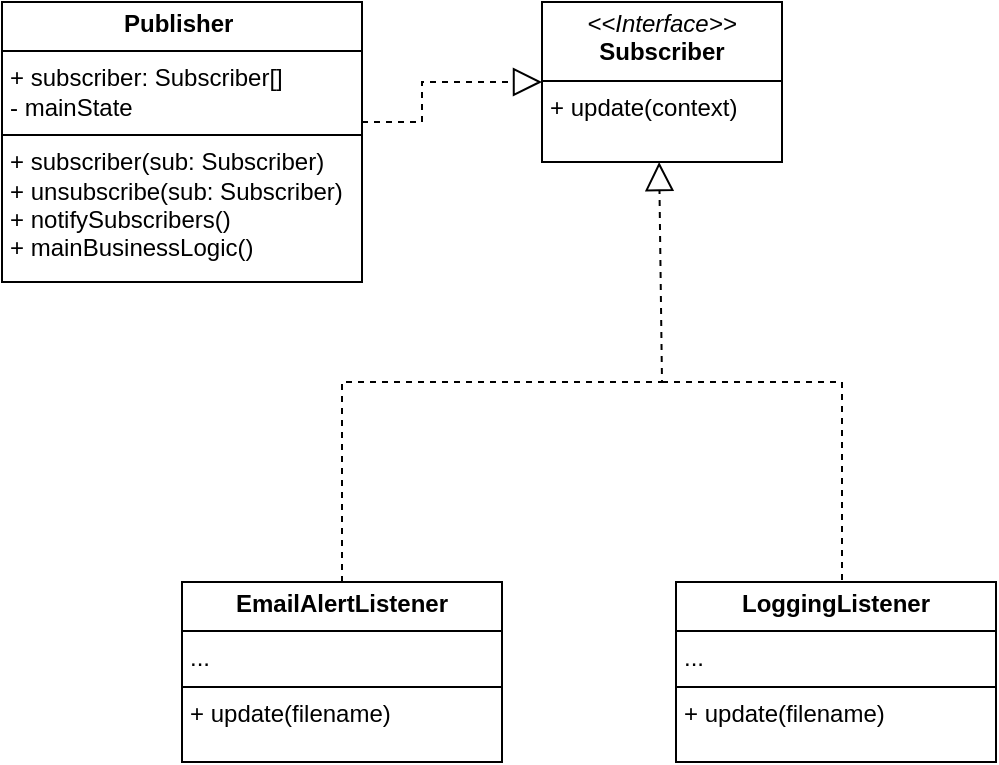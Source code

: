 <mxfile version="24.4.0" type="device">
  <diagram name="Página-1" id="fMEDOFoD8EXduvIHdM7D">
    <mxGraphModel dx="933" dy="397" grid="1" gridSize="10" guides="1" tooltips="1" connect="1" arrows="1" fold="1" page="1" pageScale="1" pageWidth="827" pageHeight="1169" math="0" shadow="0">
      <root>
        <mxCell id="0" />
        <mxCell id="1" parent="0" />
        <mxCell id="-chDTJRPYKtYVfhPQJ4H-1" value="&lt;p style=&quot;margin:0px;margin-top:4px;text-align:center;&quot;&gt;&lt;b&gt;Publisher&amp;nbsp;&lt;/b&gt;&lt;/p&gt;&lt;hr size=&quot;1&quot; style=&quot;border-style:solid;&quot;&gt;&lt;p style=&quot;margin:0px;margin-left:4px;&quot;&gt;+ subscriber: Subscriber[]&lt;/p&gt;&lt;p style=&quot;margin:0px;margin-left:4px;&quot;&gt;- mainState&lt;/p&gt;&lt;hr size=&quot;1&quot; style=&quot;border-style:solid;&quot;&gt;&lt;p style=&quot;margin:0px;margin-left:4px;&quot;&gt;+ subscriber(sub: Subscriber)&lt;/p&gt;&lt;p style=&quot;margin:0px;margin-left:4px;&quot;&gt;+ unsubscribe(sub: Subscriber)&lt;/p&gt;&lt;p style=&quot;margin:0px;margin-left:4px;&quot;&gt;+ notifySubscribers()&lt;/p&gt;&lt;p style=&quot;margin:0px;margin-left:4px;&quot;&gt;+ mainBusinessLogic()&lt;/p&gt;&lt;p style=&quot;margin:0px;margin-left:4px;&quot;&gt;&amp;nbsp;&lt;/p&gt;&lt;p style=&quot;margin:0px;margin-left:4px;&quot;&gt;&lt;br&gt;&lt;/p&gt;" style="verticalAlign=top;align=left;overflow=fill;html=1;whiteSpace=wrap;" parent="1" vertex="1">
          <mxGeometry x="330" y="350" width="180" height="140" as="geometry" />
        </mxCell>
        <mxCell id="-chDTJRPYKtYVfhPQJ4H-4" value="&lt;p style=&quot;margin:0px;margin-top:4px;text-align:center;&quot;&gt;&lt;i&gt;&amp;lt;&amp;lt;Interface&amp;gt;&amp;gt;&lt;/i&gt;&lt;br&gt;&lt;b&gt;Subscriber&lt;/b&gt;&lt;/p&gt;&lt;hr size=&quot;1&quot; style=&quot;border-style:solid;&quot;&gt;&lt;p style=&quot;margin:0px;margin-left:4px;&quot;&gt;+ update(context)&lt;/p&gt;" style="verticalAlign=top;align=left;overflow=fill;html=1;whiteSpace=wrap;" parent="1" vertex="1">
          <mxGeometry x="600" y="350" width="120" height="80" as="geometry" />
        </mxCell>
        <mxCell id="-chDTJRPYKtYVfhPQJ4H-7" value="" style="endArrow=block;dashed=1;endFill=0;endSize=12;html=1;rounded=0;entryX=0.488;entryY=1.061;entryDx=0;entryDy=0;entryPerimeter=0;" parent="1" edge="1">
          <mxGeometry width="160" relative="1" as="geometry">
            <mxPoint x="500" y="640" as="sourcePoint" />
            <mxPoint x="658.56" y="430" as="targetPoint" />
            <Array as="points">
              <mxPoint x="500" y="540" />
              <mxPoint x="660" y="540" />
            </Array>
          </mxGeometry>
        </mxCell>
        <mxCell id="-chDTJRPYKtYVfhPQJ4H-12" value="" style="endArrow=none;dashed=1;html=1;rounded=0;" parent="1" edge="1">
          <mxGeometry width="50" height="50" relative="1" as="geometry">
            <mxPoint x="660" y="540" as="sourcePoint" />
            <mxPoint x="750" y="640" as="targetPoint" />
            <Array as="points">
              <mxPoint x="750" y="540" />
            </Array>
          </mxGeometry>
        </mxCell>
        <mxCell id="-chDTJRPYKtYVfhPQJ4H-13" value="&lt;p style=&quot;margin:0px;margin-top:4px;text-align:center;&quot;&gt;&lt;b&gt;EmailAlertListener&lt;/b&gt;&lt;/p&gt;&lt;hr size=&quot;1&quot; style=&quot;border-style:solid;&quot;&gt;&lt;p style=&quot;margin:0px;margin-left:4px;&quot;&gt;...&lt;/p&gt;&lt;hr size=&quot;1&quot; style=&quot;border-style:solid;&quot;&gt;&lt;p style=&quot;margin:0px;margin-left:4px;&quot;&gt;+ update(filename)&lt;/p&gt;" style="verticalAlign=top;align=left;overflow=fill;html=1;whiteSpace=wrap;" parent="1" vertex="1">
          <mxGeometry x="420" y="640" width="160" height="90" as="geometry" />
        </mxCell>
        <mxCell id="-chDTJRPYKtYVfhPQJ4H-14" value="&lt;p style=&quot;margin:0px;margin-top:4px;text-align:center;&quot;&gt;&lt;b&gt;LoggingListener&lt;/b&gt;&lt;/p&gt;&lt;hr size=&quot;1&quot; style=&quot;border-style:solid;&quot;&gt;&lt;p style=&quot;margin:0px;margin-left:4px;&quot;&gt;...&lt;/p&gt;&lt;hr size=&quot;1&quot; style=&quot;border-style:solid;&quot;&gt;&lt;p style=&quot;margin:0px;margin-left:4px;&quot;&gt;+ update(filename)&lt;br&gt;&lt;/p&gt;" style="verticalAlign=top;align=left;overflow=fill;html=1;whiteSpace=wrap;" parent="1" vertex="1">
          <mxGeometry x="667" y="640" width="160" height="90" as="geometry" />
        </mxCell>
        <mxCell id="w5ggM9Cfnd8dY-jICXhb-1" value="" style="endArrow=block;dashed=1;endFill=0;endSize=12;html=1;rounded=0;entryX=0;entryY=0.5;entryDx=0;entryDy=0;" edge="1" parent="1" target="-chDTJRPYKtYVfhPQJ4H-4">
          <mxGeometry width="160" relative="1" as="geometry">
            <mxPoint x="510" y="410" as="sourcePoint" />
            <mxPoint x="560" y="380" as="targetPoint" />
            <Array as="points">
              <mxPoint x="540" y="410" />
              <mxPoint x="540" y="390" />
            </Array>
          </mxGeometry>
        </mxCell>
      </root>
    </mxGraphModel>
  </diagram>
</mxfile>

